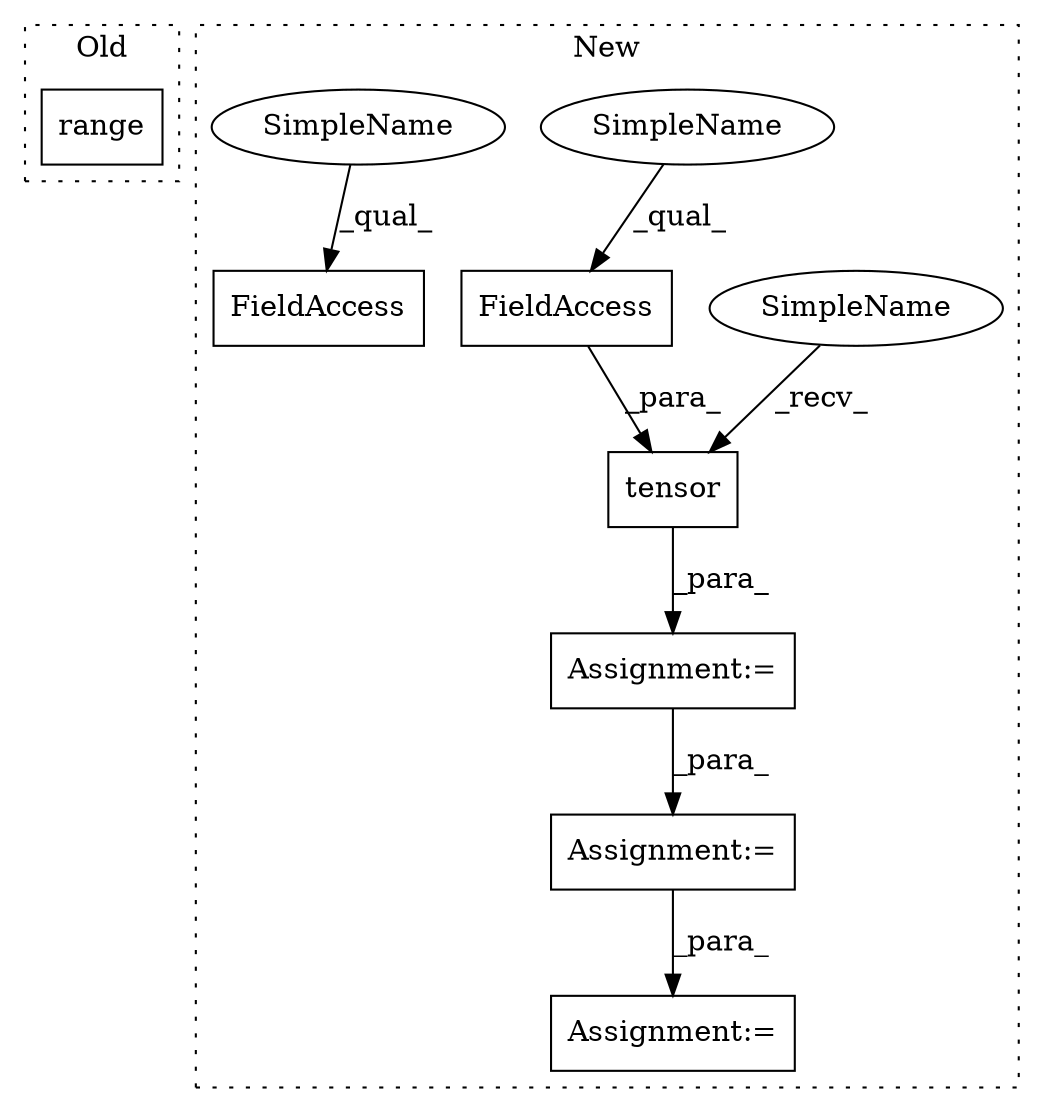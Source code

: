 digraph G {
subgraph cluster0 {
1 [label="range" a="32" s="6788,6804" l="6,1" shape="box"];
label = "Old";
style="dotted";
}
subgraph cluster1 {
2 [label="tensor" a="32" s="6854,6891" l="7,1" shape="box"];
3 [label="Assignment:=" a="7" s="7526" l="1" shape="box"];
4 [label="Assignment:=" a="7" s="6847" l="1" shape="box"];
5 [label="FieldAccess" a="22" s="6873" l="11" shape="box"];
6 [label="FieldAccess" a="22" s="6811" l="11" shape="box"];
7 [label="Assignment:=" a="7" s="7445" l="1" shape="box"];
8 [label="SimpleName" a="42" s="6848" l="5" shape="ellipse"];
9 [label="SimpleName" a="42" s="6873" l="5" shape="ellipse"];
10 [label="SimpleName" a="42" s="6811" l="5" shape="ellipse"];
label = "New";
style="dotted";
}
2 -> 4 [label="_para_"];
4 -> 7 [label="_para_"];
5 -> 2 [label="_para_"];
7 -> 3 [label="_para_"];
8 -> 2 [label="_recv_"];
9 -> 5 [label="_qual_"];
10 -> 6 [label="_qual_"];
}
